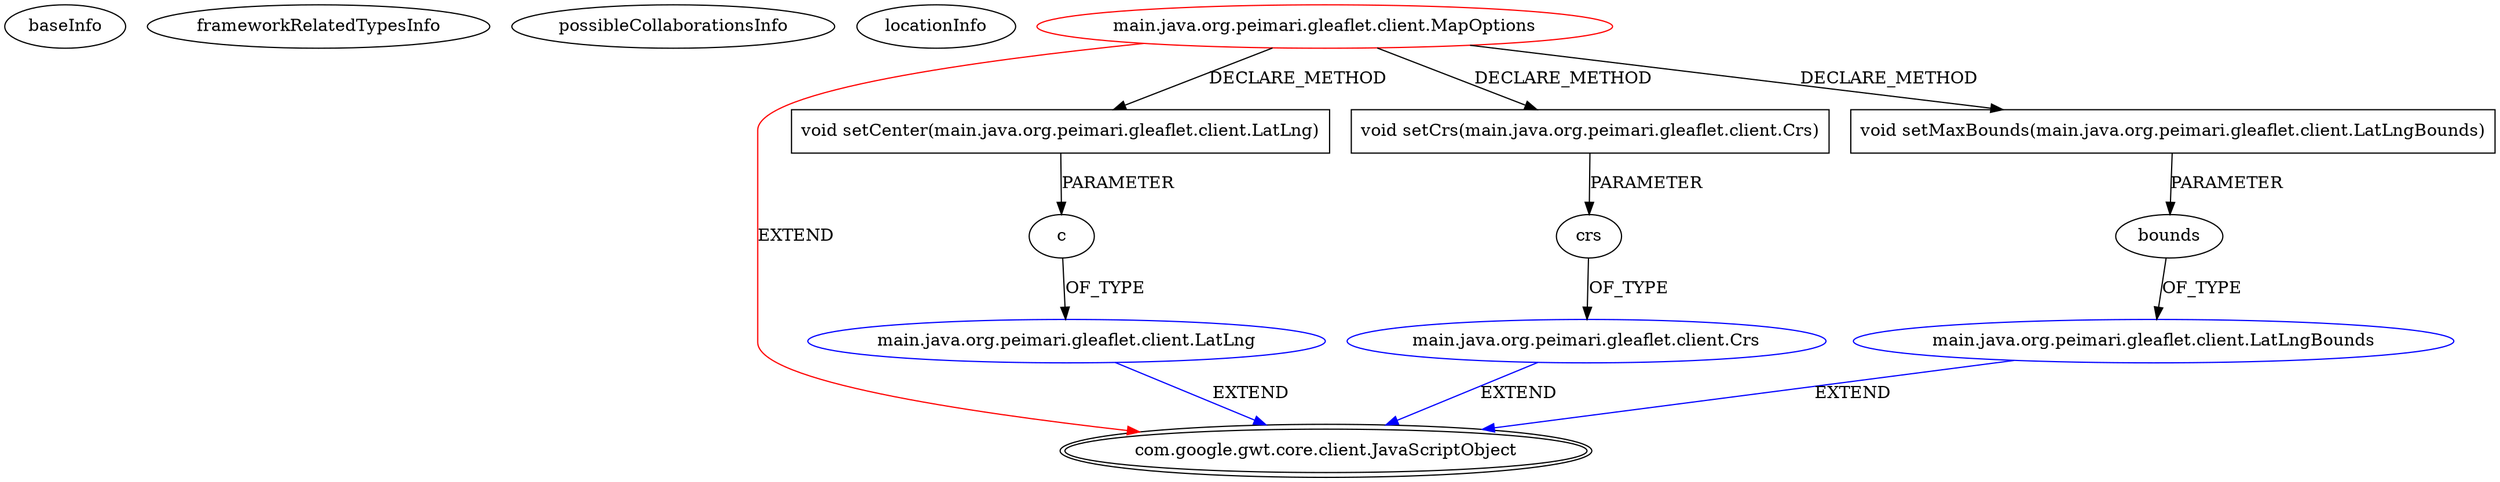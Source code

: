 digraph {
baseInfo[graphId=4065,category="extension_graph",isAnonymous=false,possibleRelation=true]
frameworkRelatedTypesInfo[0="com.google.gwt.core.client.JavaScriptObject"]
possibleCollaborationsInfo[0="4065~CLIENT_METHOD_DECLARATION-PARAMETER_DECLARATION-~com.google.gwt.core.client.JavaScriptObject ~com.google.gwt.core.client.JavaScriptObject ~false~false"]
locationInfo[projectName="mstahv-g-leaflet",filePath="/mstahv-g-leaflet/g-leaflet-master/src/main/java/org/peimari/gleaflet/client/MapOptions.java",contextSignature="MapOptions",graphId="4065"]
0[label="main.java.org.peimari.gleaflet.client.MapOptions",vertexType="ROOT_CLIENT_CLASS_DECLARATION",isFrameworkType=false,color=red]
1[label="com.google.gwt.core.client.JavaScriptObject",vertexType="FRAMEWORK_CLASS_TYPE",isFrameworkType=true,peripheries=2]
3[label="void setCenter(main.java.org.peimari.gleaflet.client.LatLng)",vertexType="CLIENT_METHOD_DECLARATION",isFrameworkType=false,shape=box]
4[label="c",vertexType="PARAMETER_DECLARATION",isFrameworkType=false]
5[label="main.java.org.peimari.gleaflet.client.LatLng",vertexType="REFERENCE_CLIENT_CLASS_DECLARATION",isFrameworkType=false,color=blue]
7[label="void setCrs(main.java.org.peimari.gleaflet.client.Crs)",vertexType="CLIENT_METHOD_DECLARATION",isFrameworkType=false,shape=box]
8[label="crs",vertexType="PARAMETER_DECLARATION",isFrameworkType=false]
9[label="main.java.org.peimari.gleaflet.client.Crs",vertexType="REFERENCE_CLIENT_CLASS_DECLARATION",isFrameworkType=false,color=blue]
15[label="void setMaxBounds(main.java.org.peimari.gleaflet.client.LatLngBounds)",vertexType="CLIENT_METHOD_DECLARATION",isFrameworkType=false,shape=box]
16[label="bounds",vertexType="PARAMETER_DECLARATION",isFrameworkType=false]
17[label="main.java.org.peimari.gleaflet.client.LatLngBounds",vertexType="REFERENCE_CLIENT_CLASS_DECLARATION",isFrameworkType=false,color=blue]
0->1[label="EXTEND",color=red]
0->3[label="DECLARE_METHOD"]
5->1[label="EXTEND",color=blue]
4->5[label="OF_TYPE"]
3->4[label="PARAMETER"]
0->7[label="DECLARE_METHOD"]
9->1[label="EXTEND",color=blue]
8->9[label="OF_TYPE"]
7->8[label="PARAMETER"]
0->15[label="DECLARE_METHOD"]
17->1[label="EXTEND",color=blue]
16->17[label="OF_TYPE"]
15->16[label="PARAMETER"]
}
